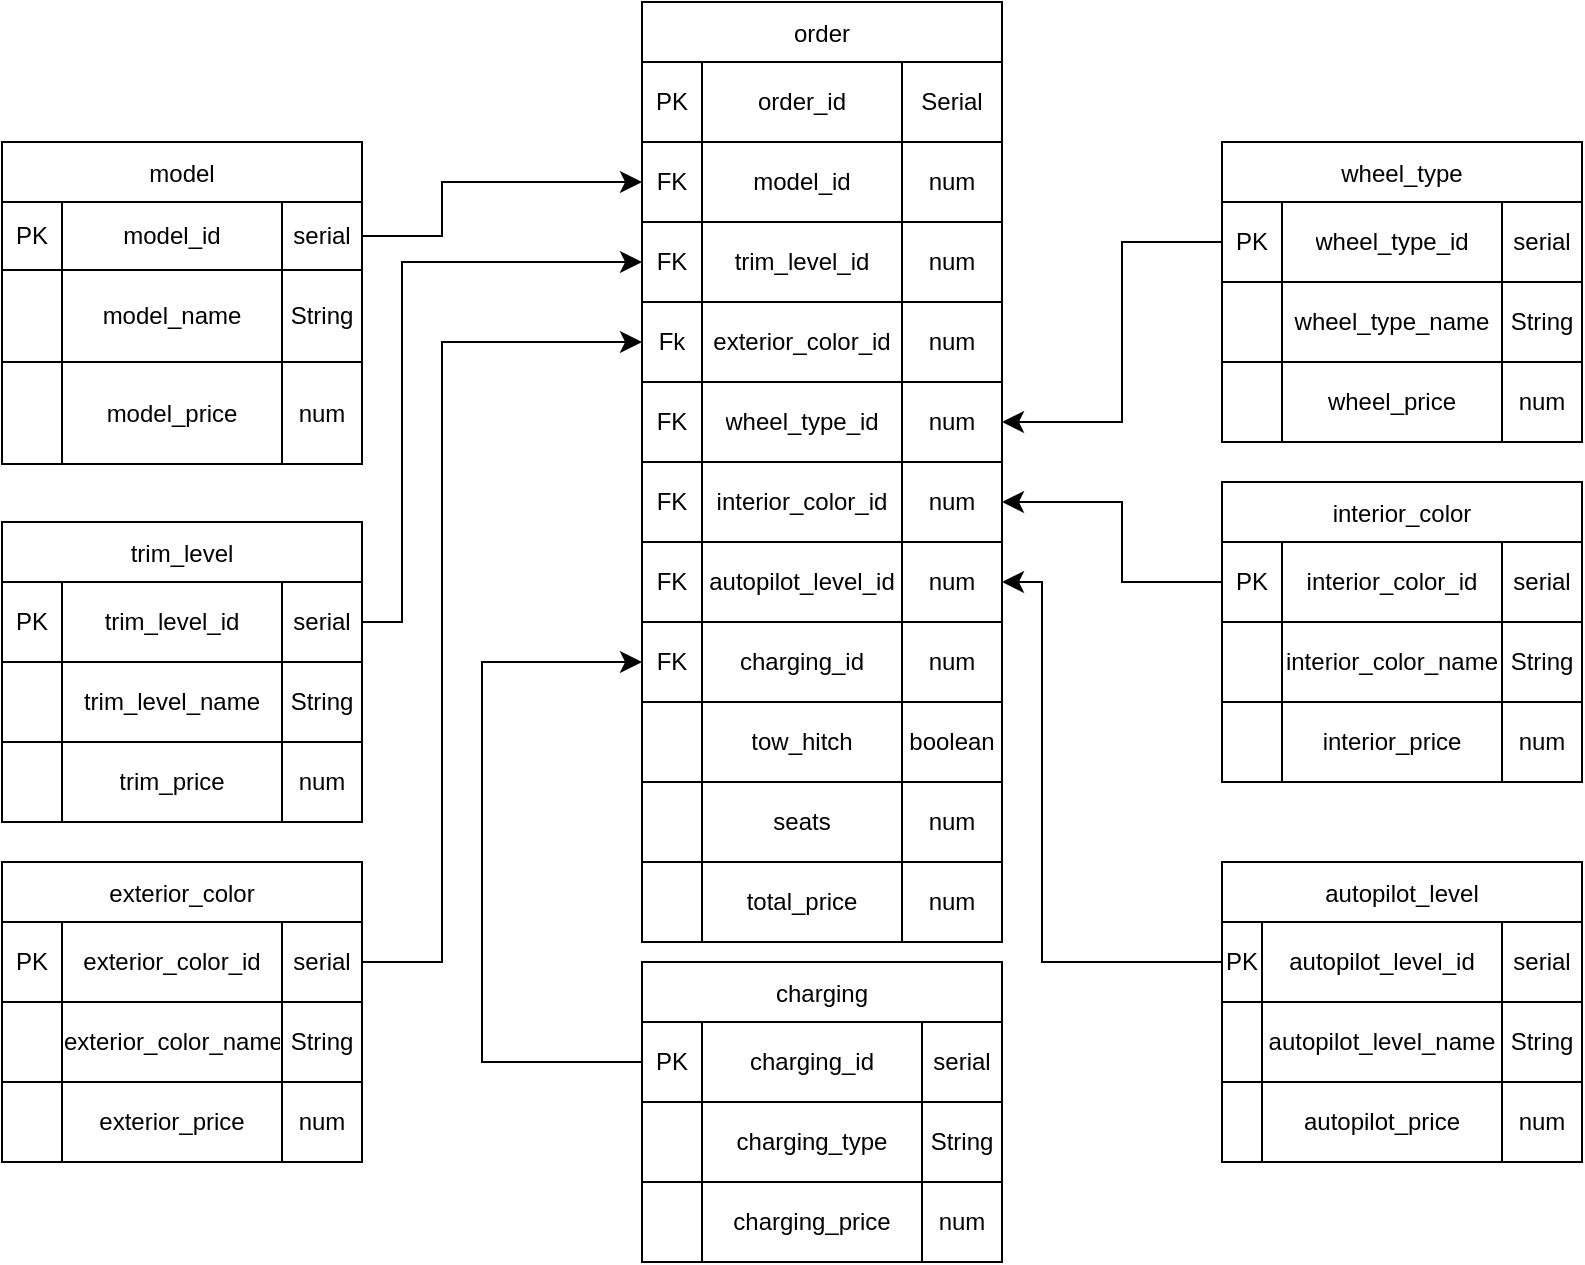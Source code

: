 <mxfile version="21.0.10" type="device"><diagram name="Page-1" id="kEIUVU7JZ_U7o7_51Osd"><mxGraphModel dx="1478" dy="626" grid="1" gridSize="10" guides="1" tooltips="1" connect="1" arrows="1" fold="1" page="1" pageScale="1" pageWidth="850" pageHeight="1100" math="0" shadow="0"><root><mxCell id="0"/><mxCell id="1" parent="0"/><mxCell id="7VSQ5hSWRCAyzGqOOUDP-41" value="order" style="shape=table;startSize=30;container=1;collapsible=0;childLayout=tableLayout;" vertex="1" parent="1"><mxGeometry x="330" y="10" width="180" height="470" as="geometry"/></mxCell><mxCell id="7VSQ5hSWRCAyzGqOOUDP-42" value="" style="shape=tableRow;horizontal=0;startSize=0;swimlaneHead=0;swimlaneBody=0;strokeColor=inherit;top=0;left=0;bottom=0;right=0;collapsible=0;dropTarget=0;fillColor=none;points=[[0,0.5],[1,0.5]];portConstraint=eastwest;" vertex="1" parent="7VSQ5hSWRCAyzGqOOUDP-41"><mxGeometry y="30" width="180" height="40" as="geometry"/></mxCell><mxCell id="7VSQ5hSWRCAyzGqOOUDP-43" value="PK" style="shape=partialRectangle;html=1;whiteSpace=wrap;connectable=0;strokeColor=inherit;overflow=hidden;fillColor=none;top=0;left=0;bottom=0;right=0;pointerEvents=1;" vertex="1" parent="7VSQ5hSWRCAyzGqOOUDP-42"><mxGeometry width="30" height="40" as="geometry"><mxRectangle width="30" height="40" as="alternateBounds"/></mxGeometry></mxCell><mxCell id="7VSQ5hSWRCAyzGqOOUDP-44" value="order_id" style="shape=partialRectangle;html=1;whiteSpace=wrap;connectable=0;strokeColor=inherit;overflow=hidden;fillColor=none;top=0;left=0;bottom=0;right=0;pointerEvents=1;" vertex="1" parent="7VSQ5hSWRCAyzGqOOUDP-42"><mxGeometry x="30" width="100" height="40" as="geometry"><mxRectangle width="100" height="40" as="alternateBounds"/></mxGeometry></mxCell><mxCell id="7VSQ5hSWRCAyzGqOOUDP-45" value="Serial" style="shape=partialRectangle;html=1;whiteSpace=wrap;connectable=0;strokeColor=inherit;overflow=hidden;fillColor=none;top=0;left=0;bottom=0;right=0;pointerEvents=1;" vertex="1" parent="7VSQ5hSWRCAyzGqOOUDP-42"><mxGeometry x="130" width="50" height="40" as="geometry"><mxRectangle width="50" height="40" as="alternateBounds"/></mxGeometry></mxCell><mxCell id="7VSQ5hSWRCAyzGqOOUDP-46" value="" style="shape=tableRow;horizontal=0;startSize=0;swimlaneHead=0;swimlaneBody=0;strokeColor=inherit;top=0;left=0;bottom=0;right=0;collapsible=0;dropTarget=0;fillColor=none;points=[[0,0.5],[1,0.5]];portConstraint=eastwest;" vertex="1" parent="7VSQ5hSWRCAyzGqOOUDP-41"><mxGeometry y="70" width="180" height="40" as="geometry"/></mxCell><mxCell id="7VSQ5hSWRCAyzGqOOUDP-47" value="FK" style="shape=partialRectangle;html=1;whiteSpace=wrap;connectable=0;strokeColor=inherit;overflow=hidden;fillColor=none;top=0;left=0;bottom=0;right=0;pointerEvents=1;" vertex="1" parent="7VSQ5hSWRCAyzGqOOUDP-46"><mxGeometry width="30" height="40" as="geometry"><mxRectangle width="30" height="40" as="alternateBounds"/></mxGeometry></mxCell><mxCell id="7VSQ5hSWRCAyzGqOOUDP-48" value="model_id" style="shape=partialRectangle;html=1;whiteSpace=wrap;connectable=0;strokeColor=inherit;overflow=hidden;fillColor=none;top=0;left=0;bottom=0;right=0;pointerEvents=1;" vertex="1" parent="7VSQ5hSWRCAyzGqOOUDP-46"><mxGeometry x="30" width="100" height="40" as="geometry"><mxRectangle width="100" height="40" as="alternateBounds"/></mxGeometry></mxCell><mxCell id="7VSQ5hSWRCAyzGqOOUDP-49" value="num" style="shape=partialRectangle;html=1;whiteSpace=wrap;connectable=0;strokeColor=inherit;overflow=hidden;fillColor=none;top=0;left=0;bottom=0;right=0;pointerEvents=1;" vertex="1" parent="7VSQ5hSWRCAyzGqOOUDP-46"><mxGeometry x="130" width="50" height="40" as="geometry"><mxRectangle width="50" height="40" as="alternateBounds"/></mxGeometry></mxCell><mxCell id="7VSQ5hSWRCAyzGqOOUDP-50" value="" style="shape=tableRow;horizontal=0;startSize=0;swimlaneHead=0;swimlaneBody=0;strokeColor=inherit;top=0;left=0;bottom=0;right=0;collapsible=0;dropTarget=0;fillColor=none;points=[[0,0.5],[1,0.5]];portConstraint=eastwest;" vertex="1" parent="7VSQ5hSWRCAyzGqOOUDP-41"><mxGeometry y="110" width="180" height="40" as="geometry"/></mxCell><mxCell id="7VSQ5hSWRCAyzGqOOUDP-51" value="FK" style="shape=partialRectangle;html=1;whiteSpace=wrap;connectable=0;strokeColor=inherit;overflow=hidden;fillColor=none;top=0;left=0;bottom=0;right=0;pointerEvents=1;" vertex="1" parent="7VSQ5hSWRCAyzGqOOUDP-50"><mxGeometry width="30" height="40" as="geometry"><mxRectangle width="30" height="40" as="alternateBounds"/></mxGeometry></mxCell><mxCell id="7VSQ5hSWRCAyzGqOOUDP-52" value="trim_level_id" style="shape=partialRectangle;html=1;whiteSpace=wrap;connectable=0;strokeColor=inherit;overflow=hidden;fillColor=none;top=0;left=0;bottom=0;right=0;pointerEvents=1;" vertex="1" parent="7VSQ5hSWRCAyzGqOOUDP-50"><mxGeometry x="30" width="100" height="40" as="geometry"><mxRectangle width="100" height="40" as="alternateBounds"/></mxGeometry></mxCell><mxCell id="7VSQ5hSWRCAyzGqOOUDP-53" value="num" style="shape=partialRectangle;html=1;whiteSpace=wrap;connectable=0;strokeColor=inherit;overflow=hidden;fillColor=none;top=0;left=0;bottom=0;right=0;pointerEvents=1;" vertex="1" parent="7VSQ5hSWRCAyzGqOOUDP-50"><mxGeometry x="130" width="50" height="40" as="geometry"><mxRectangle width="50" height="40" as="alternateBounds"/></mxGeometry></mxCell><mxCell id="7VSQ5hSWRCAyzGqOOUDP-54" value="" style="shape=tableRow;horizontal=0;startSize=0;swimlaneHead=0;swimlaneBody=0;strokeColor=inherit;top=0;left=0;bottom=0;right=0;collapsible=0;dropTarget=0;fillColor=none;points=[[0,0.5],[1,0.5]];portConstraint=eastwest;" vertex="1" parent="7VSQ5hSWRCAyzGqOOUDP-41"><mxGeometry y="150" width="180" height="40" as="geometry"/></mxCell><mxCell id="7VSQ5hSWRCAyzGqOOUDP-55" value="Fk" style="shape=partialRectangle;html=1;whiteSpace=wrap;connectable=0;strokeColor=inherit;overflow=hidden;fillColor=none;top=0;left=0;bottom=0;right=0;pointerEvents=1;" vertex="1" parent="7VSQ5hSWRCAyzGqOOUDP-54"><mxGeometry width="30" height="40" as="geometry"><mxRectangle width="30" height="40" as="alternateBounds"/></mxGeometry></mxCell><mxCell id="7VSQ5hSWRCAyzGqOOUDP-56" value="exterior_color_id" style="shape=partialRectangle;html=1;whiteSpace=wrap;connectable=0;strokeColor=inherit;overflow=hidden;fillColor=none;top=0;left=0;bottom=0;right=0;pointerEvents=1;" vertex="1" parent="7VSQ5hSWRCAyzGqOOUDP-54"><mxGeometry x="30" width="100" height="40" as="geometry"><mxRectangle width="100" height="40" as="alternateBounds"/></mxGeometry></mxCell><mxCell id="7VSQ5hSWRCAyzGqOOUDP-57" value="num" style="shape=partialRectangle;html=1;whiteSpace=wrap;connectable=0;strokeColor=inherit;overflow=hidden;fillColor=none;top=0;left=0;bottom=0;right=0;pointerEvents=1;" vertex="1" parent="7VSQ5hSWRCAyzGqOOUDP-54"><mxGeometry x="130" width="50" height="40" as="geometry"><mxRectangle width="50" height="40" as="alternateBounds"/></mxGeometry></mxCell><mxCell id="7VSQ5hSWRCAyzGqOOUDP-58" value="" style="shape=tableRow;horizontal=0;startSize=0;swimlaneHead=0;swimlaneBody=0;strokeColor=inherit;top=0;left=0;bottom=0;right=0;collapsible=0;dropTarget=0;fillColor=none;points=[[0,0.5],[1,0.5]];portConstraint=eastwest;" vertex="1" parent="7VSQ5hSWRCAyzGqOOUDP-41"><mxGeometry y="190" width="180" height="40" as="geometry"/></mxCell><mxCell id="7VSQ5hSWRCAyzGqOOUDP-59" value="FK" style="shape=partialRectangle;html=1;whiteSpace=wrap;connectable=0;strokeColor=inherit;overflow=hidden;fillColor=none;top=0;left=0;bottom=0;right=0;pointerEvents=1;" vertex="1" parent="7VSQ5hSWRCAyzGqOOUDP-58"><mxGeometry width="30" height="40" as="geometry"><mxRectangle width="30" height="40" as="alternateBounds"/></mxGeometry></mxCell><mxCell id="7VSQ5hSWRCAyzGqOOUDP-60" value="wheel_type_id" style="shape=partialRectangle;html=1;whiteSpace=wrap;connectable=0;strokeColor=inherit;overflow=hidden;fillColor=none;top=0;left=0;bottom=0;right=0;pointerEvents=1;" vertex="1" parent="7VSQ5hSWRCAyzGqOOUDP-58"><mxGeometry x="30" width="100" height="40" as="geometry"><mxRectangle width="100" height="40" as="alternateBounds"/></mxGeometry></mxCell><mxCell id="7VSQ5hSWRCAyzGqOOUDP-61" value="num" style="shape=partialRectangle;html=1;whiteSpace=wrap;connectable=0;strokeColor=inherit;overflow=hidden;fillColor=none;top=0;left=0;bottom=0;right=0;pointerEvents=1;" vertex="1" parent="7VSQ5hSWRCAyzGqOOUDP-58"><mxGeometry x="130" width="50" height="40" as="geometry"><mxRectangle width="50" height="40" as="alternateBounds"/></mxGeometry></mxCell><mxCell id="7VSQ5hSWRCAyzGqOOUDP-62" value="" style="shape=tableRow;horizontal=0;startSize=0;swimlaneHead=0;swimlaneBody=0;strokeColor=inherit;top=0;left=0;bottom=0;right=0;collapsible=0;dropTarget=0;fillColor=none;points=[[0,0.5],[1,0.5]];portConstraint=eastwest;" vertex="1" parent="7VSQ5hSWRCAyzGqOOUDP-41"><mxGeometry y="230" width="180" height="40" as="geometry"/></mxCell><mxCell id="7VSQ5hSWRCAyzGqOOUDP-63" value="FK" style="shape=partialRectangle;html=1;whiteSpace=wrap;connectable=0;strokeColor=inherit;overflow=hidden;fillColor=none;top=0;left=0;bottom=0;right=0;pointerEvents=1;" vertex="1" parent="7VSQ5hSWRCAyzGqOOUDP-62"><mxGeometry width="30" height="40" as="geometry"><mxRectangle width="30" height="40" as="alternateBounds"/></mxGeometry></mxCell><mxCell id="7VSQ5hSWRCAyzGqOOUDP-64" value="interior_color_id" style="shape=partialRectangle;html=1;whiteSpace=wrap;connectable=0;strokeColor=inherit;overflow=hidden;fillColor=none;top=0;left=0;bottom=0;right=0;pointerEvents=1;" vertex="1" parent="7VSQ5hSWRCAyzGqOOUDP-62"><mxGeometry x="30" width="100" height="40" as="geometry"><mxRectangle width="100" height="40" as="alternateBounds"/></mxGeometry></mxCell><mxCell id="7VSQ5hSWRCAyzGqOOUDP-65" value="num" style="shape=partialRectangle;html=1;whiteSpace=wrap;connectable=0;strokeColor=inherit;overflow=hidden;fillColor=none;top=0;left=0;bottom=0;right=0;pointerEvents=1;" vertex="1" parent="7VSQ5hSWRCAyzGqOOUDP-62"><mxGeometry x="130" width="50" height="40" as="geometry"><mxRectangle width="50" height="40" as="alternateBounds"/></mxGeometry></mxCell><mxCell id="7VSQ5hSWRCAyzGqOOUDP-66" value="" style="shape=tableRow;horizontal=0;startSize=0;swimlaneHead=0;swimlaneBody=0;strokeColor=inherit;top=0;left=0;bottom=0;right=0;collapsible=0;dropTarget=0;fillColor=none;points=[[0,0.5],[1,0.5]];portConstraint=eastwest;" vertex="1" parent="7VSQ5hSWRCAyzGqOOUDP-41"><mxGeometry y="270" width="180" height="40" as="geometry"/></mxCell><mxCell id="7VSQ5hSWRCAyzGqOOUDP-67" value="FK" style="shape=partialRectangle;html=1;whiteSpace=wrap;connectable=0;strokeColor=inherit;overflow=hidden;fillColor=none;top=0;left=0;bottom=0;right=0;pointerEvents=1;" vertex="1" parent="7VSQ5hSWRCAyzGqOOUDP-66"><mxGeometry width="30" height="40" as="geometry"><mxRectangle width="30" height="40" as="alternateBounds"/></mxGeometry></mxCell><mxCell id="7VSQ5hSWRCAyzGqOOUDP-68" value="autopilot_level_id" style="shape=partialRectangle;html=1;whiteSpace=wrap;connectable=0;strokeColor=inherit;overflow=hidden;fillColor=none;top=0;left=0;bottom=0;right=0;pointerEvents=1;" vertex="1" parent="7VSQ5hSWRCAyzGqOOUDP-66"><mxGeometry x="30" width="100" height="40" as="geometry"><mxRectangle width="100" height="40" as="alternateBounds"/></mxGeometry></mxCell><mxCell id="7VSQ5hSWRCAyzGqOOUDP-69" value="num" style="shape=partialRectangle;html=1;whiteSpace=wrap;connectable=0;strokeColor=inherit;overflow=hidden;fillColor=none;top=0;left=0;bottom=0;right=0;pointerEvents=1;" vertex="1" parent="7VSQ5hSWRCAyzGqOOUDP-66"><mxGeometry x="130" width="50" height="40" as="geometry"><mxRectangle width="50" height="40" as="alternateBounds"/></mxGeometry></mxCell><mxCell id="7VSQ5hSWRCAyzGqOOUDP-70" value="" style="shape=tableRow;horizontal=0;startSize=0;swimlaneHead=0;swimlaneBody=0;strokeColor=inherit;top=0;left=0;bottom=0;right=0;collapsible=0;dropTarget=0;fillColor=none;points=[[0,0.5],[1,0.5]];portConstraint=eastwest;" vertex="1" parent="7VSQ5hSWRCAyzGqOOUDP-41"><mxGeometry y="310" width="180" height="40" as="geometry"/></mxCell><mxCell id="7VSQ5hSWRCAyzGqOOUDP-71" value="FK" style="shape=partialRectangle;html=1;whiteSpace=wrap;connectable=0;strokeColor=inherit;overflow=hidden;fillColor=none;top=0;left=0;bottom=0;right=0;pointerEvents=1;" vertex="1" parent="7VSQ5hSWRCAyzGqOOUDP-70"><mxGeometry width="30" height="40" as="geometry"><mxRectangle width="30" height="40" as="alternateBounds"/></mxGeometry></mxCell><mxCell id="7VSQ5hSWRCAyzGqOOUDP-72" value="charging_id" style="shape=partialRectangle;html=1;whiteSpace=wrap;connectable=0;strokeColor=inherit;overflow=hidden;fillColor=none;top=0;left=0;bottom=0;right=0;pointerEvents=1;" vertex="1" parent="7VSQ5hSWRCAyzGqOOUDP-70"><mxGeometry x="30" width="100" height="40" as="geometry"><mxRectangle width="100" height="40" as="alternateBounds"/></mxGeometry></mxCell><mxCell id="7VSQ5hSWRCAyzGqOOUDP-73" value="num" style="shape=partialRectangle;html=1;whiteSpace=wrap;connectable=0;strokeColor=inherit;overflow=hidden;fillColor=none;top=0;left=0;bottom=0;right=0;pointerEvents=1;" vertex="1" parent="7VSQ5hSWRCAyzGqOOUDP-70"><mxGeometry x="130" width="50" height="40" as="geometry"><mxRectangle width="50" height="40" as="alternateBounds"/></mxGeometry></mxCell><mxCell id="7VSQ5hSWRCAyzGqOOUDP-283" value="" style="shape=tableRow;horizontal=0;startSize=0;swimlaneHead=0;swimlaneBody=0;strokeColor=inherit;top=0;left=0;bottom=0;right=0;collapsible=0;dropTarget=0;fillColor=none;points=[[0,0.5],[1,0.5]];portConstraint=eastwest;" vertex="1" parent="7VSQ5hSWRCAyzGqOOUDP-41"><mxGeometry y="350" width="180" height="40" as="geometry"/></mxCell><mxCell id="7VSQ5hSWRCAyzGqOOUDP-284" value="" style="shape=partialRectangle;html=1;whiteSpace=wrap;connectable=0;strokeColor=inherit;overflow=hidden;fillColor=none;top=0;left=0;bottom=0;right=0;pointerEvents=1;" vertex="1" parent="7VSQ5hSWRCAyzGqOOUDP-283"><mxGeometry width="30" height="40" as="geometry"><mxRectangle width="30" height="40" as="alternateBounds"/></mxGeometry></mxCell><mxCell id="7VSQ5hSWRCAyzGqOOUDP-285" value="tow_hitch" style="shape=partialRectangle;html=1;whiteSpace=wrap;connectable=0;strokeColor=inherit;overflow=hidden;fillColor=none;top=0;left=0;bottom=0;right=0;pointerEvents=1;" vertex="1" parent="7VSQ5hSWRCAyzGqOOUDP-283"><mxGeometry x="30" width="100" height="40" as="geometry"><mxRectangle width="100" height="40" as="alternateBounds"/></mxGeometry></mxCell><mxCell id="7VSQ5hSWRCAyzGqOOUDP-286" value="boolean" style="shape=partialRectangle;html=1;whiteSpace=wrap;connectable=0;strokeColor=inherit;overflow=hidden;fillColor=none;top=0;left=0;bottom=0;right=0;pointerEvents=1;" vertex="1" parent="7VSQ5hSWRCAyzGqOOUDP-283"><mxGeometry x="130" width="50" height="40" as="geometry"><mxRectangle width="50" height="40" as="alternateBounds"/></mxGeometry></mxCell><mxCell id="7VSQ5hSWRCAyzGqOOUDP-279" value="" style="shape=tableRow;horizontal=0;startSize=0;swimlaneHead=0;swimlaneBody=0;strokeColor=inherit;top=0;left=0;bottom=0;right=0;collapsible=0;dropTarget=0;fillColor=none;points=[[0,0.5],[1,0.5]];portConstraint=eastwest;" vertex="1" parent="7VSQ5hSWRCAyzGqOOUDP-41"><mxGeometry y="390" width="180" height="40" as="geometry"/></mxCell><mxCell id="7VSQ5hSWRCAyzGqOOUDP-280" value="" style="shape=partialRectangle;html=1;whiteSpace=wrap;connectable=0;strokeColor=inherit;overflow=hidden;fillColor=none;top=0;left=0;bottom=0;right=0;pointerEvents=1;" vertex="1" parent="7VSQ5hSWRCAyzGqOOUDP-279"><mxGeometry width="30" height="40" as="geometry"><mxRectangle width="30" height="40" as="alternateBounds"/></mxGeometry></mxCell><mxCell id="7VSQ5hSWRCAyzGqOOUDP-281" value="seats" style="shape=partialRectangle;html=1;whiteSpace=wrap;connectable=0;strokeColor=inherit;overflow=hidden;fillColor=none;top=0;left=0;bottom=0;right=0;pointerEvents=1;" vertex="1" parent="7VSQ5hSWRCAyzGqOOUDP-279"><mxGeometry x="30" width="100" height="40" as="geometry"><mxRectangle width="100" height="40" as="alternateBounds"/></mxGeometry></mxCell><mxCell id="7VSQ5hSWRCAyzGqOOUDP-282" value="num" style="shape=partialRectangle;html=1;whiteSpace=wrap;connectable=0;strokeColor=inherit;overflow=hidden;fillColor=none;top=0;left=0;bottom=0;right=0;pointerEvents=1;" vertex="1" parent="7VSQ5hSWRCAyzGqOOUDP-279"><mxGeometry x="130" width="50" height="40" as="geometry"><mxRectangle width="50" height="40" as="alternateBounds"/></mxGeometry></mxCell><mxCell id="7VSQ5hSWRCAyzGqOOUDP-275" value="" style="shape=tableRow;horizontal=0;startSize=0;swimlaneHead=0;swimlaneBody=0;strokeColor=inherit;top=0;left=0;bottom=0;right=0;collapsible=0;dropTarget=0;fillColor=none;points=[[0,0.5],[1,0.5]];portConstraint=eastwest;" vertex="1" parent="7VSQ5hSWRCAyzGqOOUDP-41"><mxGeometry y="430" width="180" height="40" as="geometry"/></mxCell><mxCell id="7VSQ5hSWRCAyzGqOOUDP-276" value="" style="shape=partialRectangle;html=1;whiteSpace=wrap;connectable=0;strokeColor=inherit;overflow=hidden;fillColor=none;top=0;left=0;bottom=0;right=0;pointerEvents=1;" vertex="1" parent="7VSQ5hSWRCAyzGqOOUDP-275"><mxGeometry width="30" height="40" as="geometry"><mxRectangle width="30" height="40" as="alternateBounds"/></mxGeometry></mxCell><mxCell id="7VSQ5hSWRCAyzGqOOUDP-277" value="total_price" style="shape=partialRectangle;html=1;whiteSpace=wrap;connectable=0;strokeColor=inherit;overflow=hidden;fillColor=none;top=0;left=0;bottom=0;right=0;pointerEvents=1;" vertex="1" parent="7VSQ5hSWRCAyzGqOOUDP-275"><mxGeometry x="30" width="100" height="40" as="geometry"><mxRectangle width="100" height="40" as="alternateBounds"/></mxGeometry></mxCell><mxCell id="7VSQ5hSWRCAyzGqOOUDP-278" value="num" style="shape=partialRectangle;html=1;whiteSpace=wrap;connectable=0;strokeColor=inherit;overflow=hidden;fillColor=none;top=0;left=0;bottom=0;right=0;pointerEvents=1;" vertex="1" parent="7VSQ5hSWRCAyzGqOOUDP-275"><mxGeometry x="130" width="50" height="40" as="geometry"><mxRectangle width="50" height="40" as="alternateBounds"/></mxGeometry></mxCell><mxCell id="7VSQ5hSWRCAyzGqOOUDP-94" value="model" style="shape=table;startSize=30;container=1;collapsible=0;childLayout=tableLayout;" vertex="1" parent="1"><mxGeometry x="10" y="80" width="180" height="161" as="geometry"/></mxCell><mxCell id="7VSQ5hSWRCAyzGqOOUDP-95" value="" style="shape=tableRow;horizontal=0;startSize=0;swimlaneHead=0;swimlaneBody=0;strokeColor=inherit;top=0;left=0;bottom=0;right=0;collapsible=0;dropTarget=0;fillColor=none;points=[[0,0.5],[1,0.5]];portConstraint=eastwest;" vertex="1" parent="7VSQ5hSWRCAyzGqOOUDP-94"><mxGeometry y="30" width="180" height="34" as="geometry"/></mxCell><mxCell id="7VSQ5hSWRCAyzGqOOUDP-96" value="PK" style="shape=partialRectangle;html=1;whiteSpace=wrap;connectable=0;strokeColor=inherit;overflow=hidden;fillColor=none;top=0;left=0;bottom=0;right=0;pointerEvents=1;" vertex="1" parent="7VSQ5hSWRCAyzGqOOUDP-95"><mxGeometry width="30" height="34" as="geometry"><mxRectangle width="30" height="34" as="alternateBounds"/></mxGeometry></mxCell><mxCell id="7VSQ5hSWRCAyzGqOOUDP-97" value="model_id" style="shape=partialRectangle;html=1;whiteSpace=wrap;connectable=0;strokeColor=inherit;overflow=hidden;fillColor=none;top=0;left=0;bottom=0;right=0;pointerEvents=1;" vertex="1" parent="7VSQ5hSWRCAyzGqOOUDP-95"><mxGeometry x="30" width="110" height="34" as="geometry"><mxRectangle width="110" height="34" as="alternateBounds"/></mxGeometry></mxCell><mxCell id="7VSQ5hSWRCAyzGqOOUDP-98" value="serial" style="shape=partialRectangle;html=1;whiteSpace=wrap;connectable=0;strokeColor=inherit;overflow=hidden;fillColor=none;top=0;left=0;bottom=0;right=0;pointerEvents=1;" vertex="1" parent="7VSQ5hSWRCAyzGqOOUDP-95"><mxGeometry x="140" width="40" height="34" as="geometry"><mxRectangle width="40" height="34" as="alternateBounds"/></mxGeometry></mxCell><mxCell id="7VSQ5hSWRCAyzGqOOUDP-99" value="" style="shape=tableRow;horizontal=0;startSize=0;swimlaneHead=0;swimlaneBody=0;strokeColor=inherit;top=0;left=0;bottom=0;right=0;collapsible=0;dropTarget=0;fillColor=none;points=[[0,0.5],[1,0.5]];portConstraint=eastwest;" vertex="1" parent="7VSQ5hSWRCAyzGqOOUDP-94"><mxGeometry y="64" width="180" height="46" as="geometry"/></mxCell><mxCell id="7VSQ5hSWRCAyzGqOOUDP-100" value="" style="shape=partialRectangle;html=1;whiteSpace=wrap;connectable=0;strokeColor=inherit;overflow=hidden;fillColor=none;top=0;left=0;bottom=0;right=0;pointerEvents=1;" vertex="1" parent="7VSQ5hSWRCAyzGqOOUDP-99"><mxGeometry width="30" height="46" as="geometry"><mxRectangle width="30" height="46" as="alternateBounds"/></mxGeometry></mxCell><mxCell id="7VSQ5hSWRCAyzGqOOUDP-101" value="model_name" style="shape=partialRectangle;html=1;whiteSpace=wrap;connectable=0;strokeColor=inherit;overflow=hidden;fillColor=none;top=0;left=0;bottom=0;right=0;pointerEvents=1;" vertex="1" parent="7VSQ5hSWRCAyzGqOOUDP-99"><mxGeometry x="30" width="110" height="46" as="geometry"><mxRectangle width="110" height="46" as="alternateBounds"/></mxGeometry></mxCell><mxCell id="7VSQ5hSWRCAyzGqOOUDP-102" value="String" style="shape=partialRectangle;html=1;whiteSpace=wrap;connectable=0;strokeColor=inherit;overflow=hidden;fillColor=none;top=0;left=0;bottom=0;right=0;pointerEvents=1;" vertex="1" parent="7VSQ5hSWRCAyzGqOOUDP-99"><mxGeometry x="140" width="40" height="46" as="geometry"><mxRectangle width="40" height="46" as="alternateBounds"/></mxGeometry></mxCell><mxCell id="7VSQ5hSWRCAyzGqOOUDP-173" value="" style="shape=tableRow;horizontal=0;startSize=0;swimlaneHead=0;swimlaneBody=0;strokeColor=inherit;top=0;left=0;bottom=0;right=0;collapsible=0;dropTarget=0;fillColor=none;points=[[0,0.5],[1,0.5]];portConstraint=eastwest;" vertex="1" parent="7VSQ5hSWRCAyzGqOOUDP-94"><mxGeometry y="110" width="180" height="51" as="geometry"/></mxCell><mxCell id="7VSQ5hSWRCAyzGqOOUDP-174" value="" style="shape=partialRectangle;html=1;whiteSpace=wrap;connectable=0;strokeColor=inherit;overflow=hidden;fillColor=none;top=0;left=0;bottom=0;right=0;pointerEvents=1;" vertex="1" parent="7VSQ5hSWRCAyzGqOOUDP-173"><mxGeometry width="30" height="51" as="geometry"><mxRectangle width="30" height="51" as="alternateBounds"/></mxGeometry></mxCell><mxCell id="7VSQ5hSWRCAyzGqOOUDP-175" value="model_price" style="shape=partialRectangle;html=1;whiteSpace=wrap;connectable=0;strokeColor=inherit;overflow=hidden;fillColor=none;top=0;left=0;bottom=0;right=0;pointerEvents=1;" vertex="1" parent="7VSQ5hSWRCAyzGqOOUDP-173"><mxGeometry x="30" width="110" height="51" as="geometry"><mxRectangle width="110" height="51" as="alternateBounds"/></mxGeometry></mxCell><mxCell id="7VSQ5hSWRCAyzGqOOUDP-176" value="num" style="shape=partialRectangle;html=1;whiteSpace=wrap;connectable=0;strokeColor=inherit;overflow=hidden;fillColor=none;top=0;left=0;bottom=0;right=0;pointerEvents=1;" vertex="1" parent="7VSQ5hSWRCAyzGqOOUDP-173"><mxGeometry x="140" width="40" height="51" as="geometry"><mxRectangle width="40" height="51" as="alternateBounds"/></mxGeometry></mxCell><mxCell id="7VSQ5hSWRCAyzGqOOUDP-104" value="trim_level" style="shape=table;startSize=30;container=1;collapsible=0;childLayout=tableLayout;" vertex="1" parent="1"><mxGeometry x="10" y="270" width="180" height="150" as="geometry"/></mxCell><mxCell id="7VSQ5hSWRCAyzGqOOUDP-105" value="" style="shape=tableRow;horizontal=0;startSize=0;swimlaneHead=0;swimlaneBody=0;strokeColor=inherit;top=0;left=0;bottom=0;right=0;collapsible=0;dropTarget=0;fillColor=none;points=[[0,0.5],[1,0.5]];portConstraint=eastwest;" vertex="1" parent="7VSQ5hSWRCAyzGqOOUDP-104"><mxGeometry y="30" width="180" height="40" as="geometry"/></mxCell><mxCell id="7VSQ5hSWRCAyzGqOOUDP-106" value="PK" style="shape=partialRectangle;html=1;whiteSpace=wrap;connectable=0;strokeColor=inherit;overflow=hidden;fillColor=none;top=0;left=0;bottom=0;right=0;pointerEvents=1;" vertex="1" parent="7VSQ5hSWRCAyzGqOOUDP-105"><mxGeometry width="30" height="40" as="geometry"><mxRectangle width="30" height="40" as="alternateBounds"/></mxGeometry></mxCell><mxCell id="7VSQ5hSWRCAyzGqOOUDP-107" value="trim_level_id" style="shape=partialRectangle;html=1;whiteSpace=wrap;connectable=0;strokeColor=inherit;overflow=hidden;fillColor=none;top=0;left=0;bottom=0;right=0;pointerEvents=1;" vertex="1" parent="7VSQ5hSWRCAyzGqOOUDP-105"><mxGeometry x="30" width="110" height="40" as="geometry"><mxRectangle width="110" height="40" as="alternateBounds"/></mxGeometry></mxCell><mxCell id="7VSQ5hSWRCAyzGqOOUDP-108" value="serial" style="shape=partialRectangle;html=1;whiteSpace=wrap;connectable=0;strokeColor=inherit;overflow=hidden;fillColor=none;top=0;left=0;bottom=0;right=0;pointerEvents=1;" vertex="1" parent="7VSQ5hSWRCAyzGqOOUDP-105"><mxGeometry x="140" width="40" height="40" as="geometry"><mxRectangle width="40" height="40" as="alternateBounds"/></mxGeometry></mxCell><mxCell id="7VSQ5hSWRCAyzGqOOUDP-109" value="" style="shape=tableRow;horizontal=0;startSize=0;swimlaneHead=0;swimlaneBody=0;strokeColor=inherit;top=0;left=0;bottom=0;right=0;collapsible=0;dropTarget=0;fillColor=none;points=[[0,0.5],[1,0.5]];portConstraint=eastwest;" vertex="1" parent="7VSQ5hSWRCAyzGqOOUDP-104"><mxGeometry y="70" width="180" height="40" as="geometry"/></mxCell><mxCell id="7VSQ5hSWRCAyzGqOOUDP-110" value="" style="shape=partialRectangle;html=1;whiteSpace=wrap;connectable=0;strokeColor=inherit;overflow=hidden;fillColor=none;top=0;left=0;bottom=0;right=0;pointerEvents=1;" vertex="1" parent="7VSQ5hSWRCAyzGqOOUDP-109"><mxGeometry width="30" height="40" as="geometry"><mxRectangle width="30" height="40" as="alternateBounds"/></mxGeometry></mxCell><mxCell id="7VSQ5hSWRCAyzGqOOUDP-111" value="trim_level_name" style="shape=partialRectangle;html=1;whiteSpace=wrap;connectable=0;strokeColor=inherit;overflow=hidden;fillColor=none;top=0;left=0;bottom=0;right=0;pointerEvents=1;" vertex="1" parent="7VSQ5hSWRCAyzGqOOUDP-109"><mxGeometry x="30" width="110" height="40" as="geometry"><mxRectangle width="110" height="40" as="alternateBounds"/></mxGeometry></mxCell><mxCell id="7VSQ5hSWRCAyzGqOOUDP-112" value="String" style="shape=partialRectangle;html=1;whiteSpace=wrap;connectable=0;strokeColor=inherit;overflow=hidden;fillColor=none;top=0;left=0;bottom=0;right=0;pointerEvents=1;" vertex="1" parent="7VSQ5hSWRCAyzGqOOUDP-109"><mxGeometry x="140" width="40" height="40" as="geometry"><mxRectangle width="40" height="40" as="alternateBounds"/></mxGeometry></mxCell><mxCell id="7VSQ5hSWRCAyzGqOOUDP-177" value="" style="shape=tableRow;horizontal=0;startSize=0;swimlaneHead=0;swimlaneBody=0;strokeColor=inherit;top=0;left=0;bottom=0;right=0;collapsible=0;dropTarget=0;fillColor=none;points=[[0,0.5],[1,0.5]];portConstraint=eastwest;" vertex="1" parent="7VSQ5hSWRCAyzGqOOUDP-104"><mxGeometry y="110" width="180" height="40" as="geometry"/></mxCell><mxCell id="7VSQ5hSWRCAyzGqOOUDP-178" value="" style="shape=partialRectangle;html=1;whiteSpace=wrap;connectable=0;strokeColor=inherit;overflow=hidden;fillColor=none;top=0;left=0;bottom=0;right=0;pointerEvents=1;" vertex="1" parent="7VSQ5hSWRCAyzGqOOUDP-177"><mxGeometry width="30" height="40" as="geometry"><mxRectangle width="30" height="40" as="alternateBounds"/></mxGeometry></mxCell><mxCell id="7VSQ5hSWRCAyzGqOOUDP-179" value="trim_price" style="shape=partialRectangle;html=1;whiteSpace=wrap;connectable=0;strokeColor=inherit;overflow=hidden;fillColor=none;top=0;left=0;bottom=0;right=0;pointerEvents=1;" vertex="1" parent="7VSQ5hSWRCAyzGqOOUDP-177"><mxGeometry x="30" width="110" height="40" as="geometry"><mxRectangle width="110" height="40" as="alternateBounds"/></mxGeometry></mxCell><mxCell id="7VSQ5hSWRCAyzGqOOUDP-180" value="num" style="shape=partialRectangle;html=1;whiteSpace=wrap;connectable=0;strokeColor=inherit;overflow=hidden;fillColor=none;top=0;left=0;bottom=0;right=0;pointerEvents=1;" vertex="1" parent="7VSQ5hSWRCAyzGqOOUDP-177"><mxGeometry x="140" width="40" height="40" as="geometry"><mxRectangle width="40" height="40" as="alternateBounds"/></mxGeometry></mxCell><mxCell id="7VSQ5hSWRCAyzGqOOUDP-113" value="exterior_color" style="shape=table;startSize=30;container=1;collapsible=0;childLayout=tableLayout;" vertex="1" parent="1"><mxGeometry x="10" y="440" width="180" height="150" as="geometry"/></mxCell><mxCell id="7VSQ5hSWRCAyzGqOOUDP-114" value="" style="shape=tableRow;horizontal=0;startSize=0;swimlaneHead=0;swimlaneBody=0;strokeColor=inherit;top=0;left=0;bottom=0;right=0;collapsible=0;dropTarget=0;fillColor=none;points=[[0,0.5],[1,0.5]];portConstraint=eastwest;" vertex="1" parent="7VSQ5hSWRCAyzGqOOUDP-113"><mxGeometry y="30" width="180" height="40" as="geometry"/></mxCell><mxCell id="7VSQ5hSWRCAyzGqOOUDP-115" value="PK" style="shape=partialRectangle;html=1;whiteSpace=wrap;connectable=0;strokeColor=inherit;overflow=hidden;fillColor=none;top=0;left=0;bottom=0;right=0;pointerEvents=1;" vertex="1" parent="7VSQ5hSWRCAyzGqOOUDP-114"><mxGeometry width="30" height="40" as="geometry"><mxRectangle width="30" height="40" as="alternateBounds"/></mxGeometry></mxCell><mxCell id="7VSQ5hSWRCAyzGqOOUDP-116" value="exterior_color_id" style="shape=partialRectangle;html=1;whiteSpace=wrap;connectable=0;strokeColor=inherit;overflow=hidden;fillColor=none;top=0;left=0;bottom=0;right=0;pointerEvents=1;" vertex="1" parent="7VSQ5hSWRCAyzGqOOUDP-114"><mxGeometry x="30" width="110" height="40" as="geometry"><mxRectangle width="110" height="40" as="alternateBounds"/></mxGeometry></mxCell><mxCell id="7VSQ5hSWRCAyzGqOOUDP-117" value="serial" style="shape=partialRectangle;html=1;whiteSpace=wrap;connectable=0;strokeColor=inherit;overflow=hidden;fillColor=none;top=0;left=0;bottom=0;right=0;pointerEvents=1;" vertex="1" parent="7VSQ5hSWRCAyzGqOOUDP-114"><mxGeometry x="140" width="40" height="40" as="geometry"><mxRectangle width="40" height="40" as="alternateBounds"/></mxGeometry></mxCell><mxCell id="7VSQ5hSWRCAyzGqOOUDP-118" value="" style="shape=tableRow;horizontal=0;startSize=0;swimlaneHead=0;swimlaneBody=0;strokeColor=inherit;top=0;left=0;bottom=0;right=0;collapsible=0;dropTarget=0;fillColor=none;points=[[0,0.5],[1,0.5]];portConstraint=eastwest;" vertex="1" parent="7VSQ5hSWRCAyzGqOOUDP-113"><mxGeometry y="70" width="180" height="40" as="geometry"/></mxCell><mxCell id="7VSQ5hSWRCAyzGqOOUDP-119" value="" style="shape=partialRectangle;html=1;whiteSpace=wrap;connectable=0;strokeColor=inherit;overflow=hidden;fillColor=none;top=0;left=0;bottom=0;right=0;pointerEvents=1;" vertex="1" parent="7VSQ5hSWRCAyzGqOOUDP-118"><mxGeometry width="30" height="40" as="geometry"><mxRectangle width="30" height="40" as="alternateBounds"/></mxGeometry></mxCell><mxCell id="7VSQ5hSWRCAyzGqOOUDP-120" value="exterior_color_name" style="shape=partialRectangle;html=1;whiteSpace=wrap;connectable=0;strokeColor=inherit;overflow=hidden;fillColor=none;top=0;left=0;bottom=0;right=0;pointerEvents=1;" vertex="1" parent="7VSQ5hSWRCAyzGqOOUDP-118"><mxGeometry x="30" width="110" height="40" as="geometry"><mxRectangle width="110" height="40" as="alternateBounds"/></mxGeometry></mxCell><mxCell id="7VSQ5hSWRCAyzGqOOUDP-121" value="String" style="shape=partialRectangle;html=1;whiteSpace=wrap;connectable=0;strokeColor=inherit;overflow=hidden;fillColor=none;top=0;left=0;bottom=0;right=0;pointerEvents=1;" vertex="1" parent="7VSQ5hSWRCAyzGqOOUDP-118"><mxGeometry x="140" width="40" height="40" as="geometry"><mxRectangle width="40" height="40" as="alternateBounds"/></mxGeometry></mxCell><mxCell id="7VSQ5hSWRCAyzGqOOUDP-181" value="" style="shape=tableRow;horizontal=0;startSize=0;swimlaneHead=0;swimlaneBody=0;strokeColor=inherit;top=0;left=0;bottom=0;right=0;collapsible=0;dropTarget=0;fillColor=none;points=[[0,0.5],[1,0.5]];portConstraint=eastwest;" vertex="1" parent="7VSQ5hSWRCAyzGqOOUDP-113"><mxGeometry y="110" width="180" height="40" as="geometry"/></mxCell><mxCell id="7VSQ5hSWRCAyzGqOOUDP-182" value="" style="shape=partialRectangle;html=1;whiteSpace=wrap;connectable=0;strokeColor=inherit;overflow=hidden;fillColor=none;top=0;left=0;bottom=0;right=0;pointerEvents=1;" vertex="1" parent="7VSQ5hSWRCAyzGqOOUDP-181"><mxGeometry width="30" height="40" as="geometry"><mxRectangle width="30" height="40" as="alternateBounds"/></mxGeometry></mxCell><mxCell id="7VSQ5hSWRCAyzGqOOUDP-183" value="exterior_price" style="shape=partialRectangle;html=1;whiteSpace=wrap;connectable=0;strokeColor=inherit;overflow=hidden;fillColor=none;top=0;left=0;bottom=0;right=0;pointerEvents=1;" vertex="1" parent="7VSQ5hSWRCAyzGqOOUDP-181"><mxGeometry x="30" width="110" height="40" as="geometry"><mxRectangle width="110" height="40" as="alternateBounds"/></mxGeometry></mxCell><mxCell id="7VSQ5hSWRCAyzGqOOUDP-184" value="num" style="shape=partialRectangle;html=1;whiteSpace=wrap;connectable=0;strokeColor=inherit;overflow=hidden;fillColor=none;top=0;left=0;bottom=0;right=0;pointerEvents=1;" vertex="1" parent="7VSQ5hSWRCAyzGqOOUDP-181"><mxGeometry x="140" width="40" height="40" as="geometry"><mxRectangle width="40" height="40" as="alternateBounds"/></mxGeometry></mxCell><mxCell id="7VSQ5hSWRCAyzGqOOUDP-122" value="wheel_type" style="shape=table;startSize=30;container=1;collapsible=0;childLayout=tableLayout;" vertex="1" parent="1"><mxGeometry x="620" y="80" width="180" height="150" as="geometry"/></mxCell><mxCell id="7VSQ5hSWRCAyzGqOOUDP-123" value="" style="shape=tableRow;horizontal=0;startSize=0;swimlaneHead=0;swimlaneBody=0;strokeColor=inherit;top=0;left=0;bottom=0;right=0;collapsible=0;dropTarget=0;fillColor=none;points=[[0,0.5],[1,0.5]];portConstraint=eastwest;" vertex="1" parent="7VSQ5hSWRCAyzGqOOUDP-122"><mxGeometry y="30" width="180" height="40" as="geometry"/></mxCell><mxCell id="7VSQ5hSWRCAyzGqOOUDP-124" value="PK" style="shape=partialRectangle;html=1;whiteSpace=wrap;connectable=0;strokeColor=inherit;overflow=hidden;fillColor=none;top=0;left=0;bottom=0;right=0;pointerEvents=1;" vertex="1" parent="7VSQ5hSWRCAyzGqOOUDP-123"><mxGeometry width="30" height="40" as="geometry"><mxRectangle width="30" height="40" as="alternateBounds"/></mxGeometry></mxCell><mxCell id="7VSQ5hSWRCAyzGqOOUDP-125" value="wheel_type_id" style="shape=partialRectangle;html=1;whiteSpace=wrap;connectable=0;strokeColor=inherit;overflow=hidden;fillColor=none;top=0;left=0;bottom=0;right=0;pointerEvents=1;" vertex="1" parent="7VSQ5hSWRCAyzGqOOUDP-123"><mxGeometry x="30" width="110" height="40" as="geometry"><mxRectangle width="110" height="40" as="alternateBounds"/></mxGeometry></mxCell><mxCell id="7VSQ5hSWRCAyzGqOOUDP-126" value="serial" style="shape=partialRectangle;html=1;whiteSpace=wrap;connectable=0;strokeColor=inherit;overflow=hidden;fillColor=none;top=0;left=0;bottom=0;right=0;pointerEvents=1;" vertex="1" parent="7VSQ5hSWRCAyzGqOOUDP-123"><mxGeometry x="140" width="40" height="40" as="geometry"><mxRectangle width="40" height="40" as="alternateBounds"/></mxGeometry></mxCell><mxCell id="7VSQ5hSWRCAyzGqOOUDP-127" value="" style="shape=tableRow;horizontal=0;startSize=0;swimlaneHead=0;swimlaneBody=0;strokeColor=inherit;top=0;left=0;bottom=0;right=0;collapsible=0;dropTarget=0;fillColor=none;points=[[0,0.5],[1,0.5]];portConstraint=eastwest;" vertex="1" parent="7VSQ5hSWRCAyzGqOOUDP-122"><mxGeometry y="70" width="180" height="40" as="geometry"/></mxCell><mxCell id="7VSQ5hSWRCAyzGqOOUDP-128" value="" style="shape=partialRectangle;html=1;whiteSpace=wrap;connectable=0;strokeColor=inherit;overflow=hidden;fillColor=none;top=0;left=0;bottom=0;right=0;pointerEvents=1;" vertex="1" parent="7VSQ5hSWRCAyzGqOOUDP-127"><mxGeometry width="30" height="40" as="geometry"><mxRectangle width="30" height="40" as="alternateBounds"/></mxGeometry></mxCell><mxCell id="7VSQ5hSWRCAyzGqOOUDP-129" value="wheel_type_name" style="shape=partialRectangle;html=1;whiteSpace=wrap;connectable=0;strokeColor=inherit;overflow=hidden;fillColor=none;top=0;left=0;bottom=0;right=0;pointerEvents=1;" vertex="1" parent="7VSQ5hSWRCAyzGqOOUDP-127"><mxGeometry x="30" width="110" height="40" as="geometry"><mxRectangle width="110" height="40" as="alternateBounds"/></mxGeometry></mxCell><mxCell id="7VSQ5hSWRCAyzGqOOUDP-130" value="String" style="shape=partialRectangle;html=1;whiteSpace=wrap;connectable=0;strokeColor=inherit;overflow=hidden;fillColor=none;top=0;left=0;bottom=0;right=0;pointerEvents=1;" vertex="1" parent="7VSQ5hSWRCAyzGqOOUDP-127"><mxGeometry x="140" width="40" height="40" as="geometry"><mxRectangle width="40" height="40" as="alternateBounds"/></mxGeometry></mxCell><mxCell id="7VSQ5hSWRCAyzGqOOUDP-197" value="" style="shape=tableRow;horizontal=0;startSize=0;swimlaneHead=0;swimlaneBody=0;strokeColor=inherit;top=0;left=0;bottom=0;right=0;collapsible=0;dropTarget=0;fillColor=none;points=[[0,0.5],[1,0.5]];portConstraint=eastwest;" vertex="1" parent="7VSQ5hSWRCAyzGqOOUDP-122"><mxGeometry y="110" width="180" height="40" as="geometry"/></mxCell><mxCell id="7VSQ5hSWRCAyzGqOOUDP-198" value="" style="shape=partialRectangle;html=1;whiteSpace=wrap;connectable=0;strokeColor=inherit;overflow=hidden;fillColor=none;top=0;left=0;bottom=0;right=0;pointerEvents=1;" vertex="1" parent="7VSQ5hSWRCAyzGqOOUDP-197"><mxGeometry width="30" height="40" as="geometry"><mxRectangle width="30" height="40" as="alternateBounds"/></mxGeometry></mxCell><mxCell id="7VSQ5hSWRCAyzGqOOUDP-199" value="wheel_price" style="shape=partialRectangle;html=1;whiteSpace=wrap;connectable=0;strokeColor=inherit;overflow=hidden;fillColor=none;top=0;left=0;bottom=0;right=0;pointerEvents=1;" vertex="1" parent="7VSQ5hSWRCAyzGqOOUDP-197"><mxGeometry x="30" width="110" height="40" as="geometry"><mxRectangle width="110" height="40" as="alternateBounds"/></mxGeometry></mxCell><mxCell id="7VSQ5hSWRCAyzGqOOUDP-200" value="num" style="shape=partialRectangle;html=1;whiteSpace=wrap;connectable=0;strokeColor=inherit;overflow=hidden;fillColor=none;top=0;left=0;bottom=0;right=0;pointerEvents=1;" vertex="1" parent="7VSQ5hSWRCAyzGqOOUDP-197"><mxGeometry x="140" width="40" height="40" as="geometry"><mxRectangle width="40" height="40" as="alternateBounds"/></mxGeometry></mxCell><mxCell id="7VSQ5hSWRCAyzGqOOUDP-131" value="interior_color" style="shape=table;startSize=30;container=1;collapsible=0;childLayout=tableLayout;" vertex="1" parent="1"><mxGeometry x="620" y="250" width="180" height="150" as="geometry"/></mxCell><mxCell id="7VSQ5hSWRCAyzGqOOUDP-132" value="" style="shape=tableRow;horizontal=0;startSize=0;swimlaneHead=0;swimlaneBody=0;strokeColor=inherit;top=0;left=0;bottom=0;right=0;collapsible=0;dropTarget=0;fillColor=none;points=[[0,0.5],[1,0.5]];portConstraint=eastwest;" vertex="1" parent="7VSQ5hSWRCAyzGqOOUDP-131"><mxGeometry y="30" width="180" height="40" as="geometry"/></mxCell><mxCell id="7VSQ5hSWRCAyzGqOOUDP-133" value="PK" style="shape=partialRectangle;html=1;whiteSpace=wrap;connectable=0;strokeColor=inherit;overflow=hidden;fillColor=none;top=0;left=0;bottom=0;right=0;pointerEvents=1;" vertex="1" parent="7VSQ5hSWRCAyzGqOOUDP-132"><mxGeometry width="30" height="40" as="geometry"><mxRectangle width="30" height="40" as="alternateBounds"/></mxGeometry></mxCell><mxCell id="7VSQ5hSWRCAyzGqOOUDP-134" value="interior_color_id" style="shape=partialRectangle;html=1;whiteSpace=wrap;connectable=0;strokeColor=inherit;overflow=hidden;fillColor=none;top=0;left=0;bottom=0;right=0;pointerEvents=1;" vertex="1" parent="7VSQ5hSWRCAyzGqOOUDP-132"><mxGeometry x="30" width="110" height="40" as="geometry"><mxRectangle width="110" height="40" as="alternateBounds"/></mxGeometry></mxCell><mxCell id="7VSQ5hSWRCAyzGqOOUDP-135" value="serial" style="shape=partialRectangle;html=1;whiteSpace=wrap;connectable=0;strokeColor=inherit;overflow=hidden;fillColor=none;top=0;left=0;bottom=0;right=0;pointerEvents=1;" vertex="1" parent="7VSQ5hSWRCAyzGqOOUDP-132"><mxGeometry x="140" width="40" height="40" as="geometry"><mxRectangle width="40" height="40" as="alternateBounds"/></mxGeometry></mxCell><mxCell id="7VSQ5hSWRCAyzGqOOUDP-136" value="" style="shape=tableRow;horizontal=0;startSize=0;swimlaneHead=0;swimlaneBody=0;strokeColor=inherit;top=0;left=0;bottom=0;right=0;collapsible=0;dropTarget=0;fillColor=none;points=[[0,0.5],[1,0.5]];portConstraint=eastwest;" vertex="1" parent="7VSQ5hSWRCAyzGqOOUDP-131"><mxGeometry y="70" width="180" height="40" as="geometry"/></mxCell><mxCell id="7VSQ5hSWRCAyzGqOOUDP-137" value="" style="shape=partialRectangle;html=1;whiteSpace=wrap;connectable=0;strokeColor=inherit;overflow=hidden;fillColor=none;top=0;left=0;bottom=0;right=0;pointerEvents=1;" vertex="1" parent="7VSQ5hSWRCAyzGqOOUDP-136"><mxGeometry width="30" height="40" as="geometry"><mxRectangle width="30" height="40" as="alternateBounds"/></mxGeometry></mxCell><mxCell id="7VSQ5hSWRCAyzGqOOUDP-138" value="interior_color_name" style="shape=partialRectangle;html=1;whiteSpace=wrap;connectable=0;strokeColor=inherit;overflow=hidden;fillColor=none;top=0;left=0;bottom=0;right=0;pointerEvents=1;" vertex="1" parent="7VSQ5hSWRCAyzGqOOUDP-136"><mxGeometry x="30" width="110" height="40" as="geometry"><mxRectangle width="110" height="40" as="alternateBounds"/></mxGeometry></mxCell><mxCell id="7VSQ5hSWRCAyzGqOOUDP-139" value="String" style="shape=partialRectangle;html=1;whiteSpace=wrap;connectable=0;strokeColor=inherit;overflow=hidden;fillColor=none;top=0;left=0;bottom=0;right=0;pointerEvents=1;" vertex="1" parent="7VSQ5hSWRCAyzGqOOUDP-136"><mxGeometry x="140" width="40" height="40" as="geometry"><mxRectangle width="40" height="40" as="alternateBounds"/></mxGeometry></mxCell><mxCell id="7VSQ5hSWRCAyzGqOOUDP-193" value="" style="shape=tableRow;horizontal=0;startSize=0;swimlaneHead=0;swimlaneBody=0;strokeColor=inherit;top=0;left=0;bottom=0;right=0;collapsible=0;dropTarget=0;fillColor=none;points=[[0,0.5],[1,0.5]];portConstraint=eastwest;" vertex="1" parent="7VSQ5hSWRCAyzGqOOUDP-131"><mxGeometry y="110" width="180" height="40" as="geometry"/></mxCell><mxCell id="7VSQ5hSWRCAyzGqOOUDP-194" value="" style="shape=partialRectangle;html=1;whiteSpace=wrap;connectable=0;strokeColor=inherit;overflow=hidden;fillColor=none;top=0;left=0;bottom=0;right=0;pointerEvents=1;" vertex="1" parent="7VSQ5hSWRCAyzGqOOUDP-193"><mxGeometry width="30" height="40" as="geometry"><mxRectangle width="30" height="40" as="alternateBounds"/></mxGeometry></mxCell><mxCell id="7VSQ5hSWRCAyzGqOOUDP-195" value="interior_price" style="shape=partialRectangle;html=1;whiteSpace=wrap;connectable=0;strokeColor=inherit;overflow=hidden;fillColor=none;top=0;left=0;bottom=0;right=0;pointerEvents=1;" vertex="1" parent="7VSQ5hSWRCAyzGqOOUDP-193"><mxGeometry x="30" width="110" height="40" as="geometry"><mxRectangle width="110" height="40" as="alternateBounds"/></mxGeometry></mxCell><mxCell id="7VSQ5hSWRCAyzGqOOUDP-196" value="num" style="shape=partialRectangle;html=1;whiteSpace=wrap;connectable=0;strokeColor=inherit;overflow=hidden;fillColor=none;top=0;left=0;bottom=0;right=0;pointerEvents=1;" vertex="1" parent="7VSQ5hSWRCAyzGqOOUDP-193"><mxGeometry x="140" width="40" height="40" as="geometry"><mxRectangle width="40" height="40" as="alternateBounds"/></mxGeometry></mxCell><mxCell id="7VSQ5hSWRCAyzGqOOUDP-273" value="" style="ellipse;whiteSpace=wrap;html=1;startSize=30;" vertex="1" parent="7VSQ5hSWRCAyzGqOOUDP-193"><mxGeometry x="180" width="NaN" height="40" as="geometry"><mxRectangle width="NaN" height="40" as="alternateBounds"/></mxGeometry></mxCell><mxCell id="7VSQ5hSWRCAyzGqOOUDP-140" value="autopilot_level" style="shape=table;startSize=30;container=1;collapsible=0;childLayout=tableLayout;" vertex="1" parent="1"><mxGeometry x="620" y="440" width="180" height="150" as="geometry"/></mxCell><mxCell id="7VSQ5hSWRCAyzGqOOUDP-141" value="" style="shape=tableRow;horizontal=0;startSize=0;swimlaneHead=0;swimlaneBody=0;strokeColor=inherit;top=0;left=0;bottom=0;right=0;collapsible=0;dropTarget=0;fillColor=none;points=[[0,0.5],[1,0.5]];portConstraint=eastwest;" vertex="1" parent="7VSQ5hSWRCAyzGqOOUDP-140"><mxGeometry y="30" width="180" height="40" as="geometry"/></mxCell><mxCell id="7VSQ5hSWRCAyzGqOOUDP-142" value="PK" style="shape=partialRectangle;html=1;whiteSpace=wrap;connectable=0;strokeColor=inherit;overflow=hidden;fillColor=none;top=0;left=0;bottom=0;right=0;pointerEvents=1;" vertex="1" parent="7VSQ5hSWRCAyzGqOOUDP-141"><mxGeometry width="20" height="40" as="geometry"><mxRectangle width="20" height="40" as="alternateBounds"/></mxGeometry></mxCell><mxCell id="7VSQ5hSWRCAyzGqOOUDP-143" value="autopilot_level_id" style="shape=partialRectangle;html=1;whiteSpace=wrap;connectable=0;strokeColor=inherit;overflow=hidden;fillColor=none;top=0;left=0;bottom=0;right=0;pointerEvents=1;" vertex="1" parent="7VSQ5hSWRCAyzGqOOUDP-141"><mxGeometry x="20" width="120" height="40" as="geometry"><mxRectangle width="120" height="40" as="alternateBounds"/></mxGeometry></mxCell><mxCell id="7VSQ5hSWRCAyzGqOOUDP-144" value="serial" style="shape=partialRectangle;html=1;whiteSpace=wrap;connectable=0;strokeColor=inherit;overflow=hidden;fillColor=none;top=0;left=0;bottom=0;right=0;pointerEvents=1;" vertex="1" parent="7VSQ5hSWRCAyzGqOOUDP-141"><mxGeometry x="140" width="40" height="40" as="geometry"><mxRectangle width="40" height="40" as="alternateBounds"/></mxGeometry></mxCell><mxCell id="7VSQ5hSWRCAyzGqOOUDP-145" value="" style="shape=tableRow;horizontal=0;startSize=0;swimlaneHead=0;swimlaneBody=0;strokeColor=inherit;top=0;left=0;bottom=0;right=0;collapsible=0;dropTarget=0;fillColor=none;points=[[0,0.5],[1,0.5]];portConstraint=eastwest;" vertex="1" parent="7VSQ5hSWRCAyzGqOOUDP-140"><mxGeometry y="70" width="180" height="40" as="geometry"/></mxCell><mxCell id="7VSQ5hSWRCAyzGqOOUDP-146" value="" style="shape=partialRectangle;html=1;whiteSpace=wrap;connectable=0;strokeColor=inherit;overflow=hidden;fillColor=none;top=0;left=0;bottom=0;right=0;pointerEvents=1;" vertex="1" parent="7VSQ5hSWRCAyzGqOOUDP-145"><mxGeometry width="20" height="40" as="geometry"><mxRectangle width="20" height="40" as="alternateBounds"/></mxGeometry></mxCell><mxCell id="7VSQ5hSWRCAyzGqOOUDP-147" value="autopilot_level_name" style="shape=partialRectangle;html=1;whiteSpace=wrap;connectable=0;strokeColor=inherit;overflow=hidden;fillColor=none;top=0;left=0;bottom=0;right=0;pointerEvents=1;" vertex="1" parent="7VSQ5hSWRCAyzGqOOUDP-145"><mxGeometry x="20" width="120" height="40" as="geometry"><mxRectangle width="120" height="40" as="alternateBounds"/></mxGeometry></mxCell><mxCell id="7VSQ5hSWRCAyzGqOOUDP-148" value="String" style="shape=partialRectangle;html=1;whiteSpace=wrap;connectable=0;strokeColor=inherit;overflow=hidden;fillColor=none;top=0;left=0;bottom=0;right=0;pointerEvents=1;" vertex="1" parent="7VSQ5hSWRCAyzGqOOUDP-145"><mxGeometry x="140" width="40" height="40" as="geometry"><mxRectangle width="40" height="40" as="alternateBounds"/></mxGeometry></mxCell><mxCell id="7VSQ5hSWRCAyzGqOOUDP-189" value="" style="shape=tableRow;horizontal=0;startSize=0;swimlaneHead=0;swimlaneBody=0;strokeColor=inherit;top=0;left=0;bottom=0;right=0;collapsible=0;dropTarget=0;fillColor=none;points=[[0,0.5],[1,0.5]];portConstraint=eastwest;" vertex="1" parent="7VSQ5hSWRCAyzGqOOUDP-140"><mxGeometry y="110" width="180" height="40" as="geometry"/></mxCell><mxCell id="7VSQ5hSWRCAyzGqOOUDP-190" value="" style="shape=partialRectangle;html=1;whiteSpace=wrap;connectable=0;strokeColor=inherit;overflow=hidden;fillColor=none;top=0;left=0;bottom=0;right=0;pointerEvents=1;" vertex="1" parent="7VSQ5hSWRCAyzGqOOUDP-189"><mxGeometry width="20" height="40" as="geometry"><mxRectangle width="20" height="40" as="alternateBounds"/></mxGeometry></mxCell><mxCell id="7VSQ5hSWRCAyzGqOOUDP-191" value="autopilot_price" style="shape=partialRectangle;html=1;whiteSpace=wrap;connectable=0;strokeColor=inherit;overflow=hidden;fillColor=none;top=0;left=0;bottom=0;right=0;pointerEvents=1;" vertex="1" parent="7VSQ5hSWRCAyzGqOOUDP-189"><mxGeometry x="20" width="120" height="40" as="geometry"><mxRectangle width="120" height="40" as="alternateBounds"/></mxGeometry></mxCell><mxCell id="7VSQ5hSWRCAyzGqOOUDP-192" value="num" style="shape=partialRectangle;html=1;whiteSpace=wrap;connectable=0;strokeColor=inherit;overflow=hidden;fillColor=none;top=0;left=0;bottom=0;right=0;pointerEvents=1;" vertex="1" parent="7VSQ5hSWRCAyzGqOOUDP-189"><mxGeometry x="140" width="40" height="40" as="geometry"><mxRectangle width="40" height="40" as="alternateBounds"/></mxGeometry></mxCell><mxCell id="7VSQ5hSWRCAyzGqOOUDP-149" value="charging" style="shape=table;startSize=30;container=1;collapsible=0;childLayout=tableLayout;" vertex="1" parent="1"><mxGeometry x="330" y="490" width="180" height="150" as="geometry"/></mxCell><mxCell id="7VSQ5hSWRCAyzGqOOUDP-150" value="" style="shape=tableRow;horizontal=0;startSize=0;swimlaneHead=0;swimlaneBody=0;strokeColor=inherit;top=0;left=0;bottom=0;right=0;collapsible=0;dropTarget=0;fillColor=none;points=[[0,0.5],[1,0.5]];portConstraint=eastwest;" vertex="1" parent="7VSQ5hSWRCAyzGqOOUDP-149"><mxGeometry y="30" width="180" height="40" as="geometry"/></mxCell><mxCell id="7VSQ5hSWRCAyzGqOOUDP-151" value="PK" style="shape=partialRectangle;html=1;whiteSpace=wrap;connectable=0;strokeColor=inherit;overflow=hidden;fillColor=none;top=0;left=0;bottom=0;right=0;pointerEvents=1;" vertex="1" parent="7VSQ5hSWRCAyzGqOOUDP-150"><mxGeometry width="30" height="40" as="geometry"><mxRectangle width="30" height="40" as="alternateBounds"/></mxGeometry></mxCell><mxCell id="7VSQ5hSWRCAyzGqOOUDP-152" value="charging_id" style="shape=partialRectangle;html=1;whiteSpace=wrap;connectable=0;strokeColor=inherit;overflow=hidden;fillColor=none;top=0;left=0;bottom=0;right=0;pointerEvents=1;" vertex="1" parent="7VSQ5hSWRCAyzGqOOUDP-150"><mxGeometry x="30" width="110" height="40" as="geometry"><mxRectangle width="110" height="40" as="alternateBounds"/></mxGeometry></mxCell><mxCell id="7VSQ5hSWRCAyzGqOOUDP-153" value="serial" style="shape=partialRectangle;html=1;whiteSpace=wrap;connectable=0;strokeColor=inherit;overflow=hidden;fillColor=none;top=0;left=0;bottom=0;right=0;pointerEvents=1;" vertex="1" parent="7VSQ5hSWRCAyzGqOOUDP-150"><mxGeometry x="140" width="40" height="40" as="geometry"><mxRectangle width="40" height="40" as="alternateBounds"/></mxGeometry></mxCell><mxCell id="7VSQ5hSWRCAyzGqOOUDP-154" value="" style="shape=tableRow;horizontal=0;startSize=0;swimlaneHead=0;swimlaneBody=0;strokeColor=inherit;top=0;left=0;bottom=0;right=0;collapsible=0;dropTarget=0;fillColor=none;points=[[0,0.5],[1,0.5]];portConstraint=eastwest;" vertex="1" parent="7VSQ5hSWRCAyzGqOOUDP-149"><mxGeometry y="70" width="180" height="40" as="geometry"/></mxCell><mxCell id="7VSQ5hSWRCAyzGqOOUDP-155" value="" style="shape=partialRectangle;html=1;whiteSpace=wrap;connectable=0;strokeColor=inherit;overflow=hidden;fillColor=none;top=0;left=0;bottom=0;right=0;pointerEvents=1;" vertex="1" parent="7VSQ5hSWRCAyzGqOOUDP-154"><mxGeometry width="30" height="40" as="geometry"><mxRectangle width="30" height="40" as="alternateBounds"/></mxGeometry></mxCell><mxCell id="7VSQ5hSWRCAyzGqOOUDP-156" value="charging_type" style="shape=partialRectangle;html=1;whiteSpace=wrap;connectable=0;strokeColor=inherit;overflow=hidden;fillColor=none;top=0;left=0;bottom=0;right=0;pointerEvents=1;" vertex="1" parent="7VSQ5hSWRCAyzGqOOUDP-154"><mxGeometry x="30" width="110" height="40" as="geometry"><mxRectangle width="110" height="40" as="alternateBounds"/></mxGeometry></mxCell><mxCell id="7VSQ5hSWRCAyzGqOOUDP-157" value="String" style="shape=partialRectangle;html=1;whiteSpace=wrap;connectable=0;strokeColor=inherit;overflow=hidden;fillColor=none;top=0;left=0;bottom=0;right=0;pointerEvents=1;" vertex="1" parent="7VSQ5hSWRCAyzGqOOUDP-154"><mxGeometry x="140" width="40" height="40" as="geometry"><mxRectangle width="40" height="40" as="alternateBounds"/></mxGeometry></mxCell><mxCell id="7VSQ5hSWRCAyzGqOOUDP-185" value="" style="shape=tableRow;horizontal=0;startSize=0;swimlaneHead=0;swimlaneBody=0;strokeColor=inherit;top=0;left=0;bottom=0;right=0;collapsible=0;dropTarget=0;fillColor=none;points=[[0,0.5],[1,0.5]];portConstraint=eastwest;" vertex="1" parent="7VSQ5hSWRCAyzGqOOUDP-149"><mxGeometry y="110" width="180" height="40" as="geometry"/></mxCell><mxCell id="7VSQ5hSWRCAyzGqOOUDP-186" value="" style="shape=partialRectangle;html=1;whiteSpace=wrap;connectable=0;strokeColor=inherit;overflow=hidden;fillColor=none;top=0;left=0;bottom=0;right=0;pointerEvents=1;" vertex="1" parent="7VSQ5hSWRCAyzGqOOUDP-185"><mxGeometry width="30" height="40" as="geometry"><mxRectangle width="30" height="40" as="alternateBounds"/></mxGeometry></mxCell><mxCell id="7VSQ5hSWRCAyzGqOOUDP-187" value="charging_price" style="shape=partialRectangle;html=1;whiteSpace=wrap;connectable=0;strokeColor=inherit;overflow=hidden;fillColor=none;top=0;left=0;bottom=0;right=0;pointerEvents=1;" vertex="1" parent="7VSQ5hSWRCAyzGqOOUDP-185"><mxGeometry x="30" width="110" height="40" as="geometry"><mxRectangle width="110" height="40" as="alternateBounds"/></mxGeometry></mxCell><mxCell id="7VSQ5hSWRCAyzGqOOUDP-188" value="num" style="shape=partialRectangle;html=1;whiteSpace=wrap;connectable=0;strokeColor=inherit;overflow=hidden;fillColor=none;top=0;left=0;bottom=0;right=0;pointerEvents=1;" vertex="1" parent="7VSQ5hSWRCAyzGqOOUDP-185"><mxGeometry x="140" width="40" height="40" as="geometry"><mxRectangle width="40" height="40" as="alternateBounds"/></mxGeometry></mxCell><mxCell id="7VSQ5hSWRCAyzGqOOUDP-159" value="" style="edgeStyle=elbowEdgeStyle;elbow=horizontal;endArrow=classic;html=1;curved=0;rounded=0;endSize=8;startSize=8;exitX=1;exitY=0.5;exitDx=0;exitDy=0;entryX=0;entryY=0.5;entryDx=0;entryDy=0;" edge="1" parent="1" source="7VSQ5hSWRCAyzGqOOUDP-95" target="7VSQ5hSWRCAyzGqOOUDP-46"><mxGeometry width="50" height="50" relative="1" as="geometry"><mxPoint x="340" y="190" as="sourcePoint"/><mxPoint x="320" y="100" as="targetPoint"/><Array as="points"><mxPoint x="230" y="120"/></Array></mxGeometry></mxCell><mxCell id="7VSQ5hSWRCAyzGqOOUDP-161" value="" style="edgeStyle=elbowEdgeStyle;elbow=horizontal;endArrow=classic;html=1;curved=0;rounded=0;endSize=8;startSize=8;exitX=1;exitY=0.5;exitDx=0;exitDy=0;entryX=0;entryY=0.5;entryDx=0;entryDy=0;" edge="1" parent="1" source="7VSQ5hSWRCAyzGqOOUDP-105" target="7VSQ5hSWRCAyzGqOOUDP-50"><mxGeometry width="50" height="50" relative="1" as="geometry"><mxPoint x="200" y="260" as="sourcePoint"/><mxPoint x="330" y="230" as="targetPoint"/><Array as="points"><mxPoint x="210" y="200"/></Array></mxGeometry></mxCell><mxCell id="7VSQ5hSWRCAyzGqOOUDP-162" value="" style="edgeStyle=elbowEdgeStyle;elbow=horizontal;endArrow=classic;html=1;curved=0;rounded=0;endSize=8;startSize=8;exitX=1;exitY=0.5;exitDx=0;exitDy=0;entryX=0;entryY=0.5;entryDx=0;entryDy=0;" edge="1" parent="1" source="7VSQ5hSWRCAyzGqOOUDP-114" target="7VSQ5hSWRCAyzGqOOUDP-54"><mxGeometry width="50" height="50" relative="1" as="geometry"><mxPoint x="190" y="390" as="sourcePoint"/><mxPoint x="320" y="360" as="targetPoint"/><Array as="points"><mxPoint x="230" y="380"/></Array></mxGeometry></mxCell><mxCell id="7VSQ5hSWRCAyzGqOOUDP-163" value="" style="edgeStyle=elbowEdgeStyle;elbow=horizontal;endArrow=classic;html=1;curved=0;rounded=0;endSize=8;startSize=8;entryX=0;entryY=0.5;entryDx=0;entryDy=0;exitX=0;exitY=0.5;exitDx=0;exitDy=0;" edge="1" parent="1" source="7VSQ5hSWRCAyzGqOOUDP-150" target="7VSQ5hSWRCAyzGqOOUDP-70"><mxGeometry width="50" height="50" relative="1" as="geometry"><mxPoint x="320" y="480" as="sourcePoint"/><mxPoint x="340" y="440" as="targetPoint"/><Array as="points"><mxPoint x="250" y="460"/></Array></mxGeometry></mxCell><mxCell id="7VSQ5hSWRCAyzGqOOUDP-164" value="" style="edgeStyle=elbowEdgeStyle;elbow=horizontal;endArrow=classic;html=1;curved=0;rounded=0;endSize=8;startSize=8;exitX=0;exitY=0.5;exitDx=0;exitDy=0;entryX=1;entryY=0.5;entryDx=0;entryDy=0;" edge="1" parent="1" source="7VSQ5hSWRCAyzGqOOUDP-123" target="7VSQ5hSWRCAyzGqOOUDP-58"><mxGeometry width="50" height="50" relative="1" as="geometry"><mxPoint x="530" y="190" as="sourcePoint"/><mxPoint x="660" y="160" as="targetPoint"/><Array as="points"><mxPoint x="570" y="180"/></Array></mxGeometry></mxCell><mxCell id="7VSQ5hSWRCAyzGqOOUDP-165" value="" style="edgeStyle=elbowEdgeStyle;elbow=horizontal;endArrow=classic;html=1;curved=0;rounded=0;endSize=8;startSize=8;exitX=0;exitY=0.5;exitDx=0;exitDy=0;entryX=1;entryY=0.5;entryDx=0;entryDy=0;" edge="1" parent="1" source="7VSQ5hSWRCAyzGqOOUDP-132" target="7VSQ5hSWRCAyzGqOOUDP-62"><mxGeometry width="50" height="50" relative="1" as="geometry"><mxPoint x="530" y="230" as="sourcePoint"/><mxPoint x="660" y="200" as="targetPoint"/><Array as="points"><mxPoint x="570" y="250"/></Array></mxGeometry></mxCell><mxCell id="7VSQ5hSWRCAyzGqOOUDP-166" value="" style="edgeStyle=elbowEdgeStyle;elbow=horizontal;endArrow=classic;html=1;curved=0;rounded=0;endSize=8;startSize=8;exitX=0;exitY=0.5;exitDx=0;exitDy=0;entryX=1;entryY=0.5;entryDx=0;entryDy=0;" edge="1" parent="1" source="7VSQ5hSWRCAyzGqOOUDP-141" target="7VSQ5hSWRCAyzGqOOUDP-66"><mxGeometry width="50" height="50" relative="1" as="geometry"><mxPoint x="490" y="370" as="sourcePoint"/><mxPoint x="620" y="340" as="targetPoint"/><Array as="points"><mxPoint x="530" y="360"/></Array></mxGeometry></mxCell></root></mxGraphModel></diagram></mxfile>